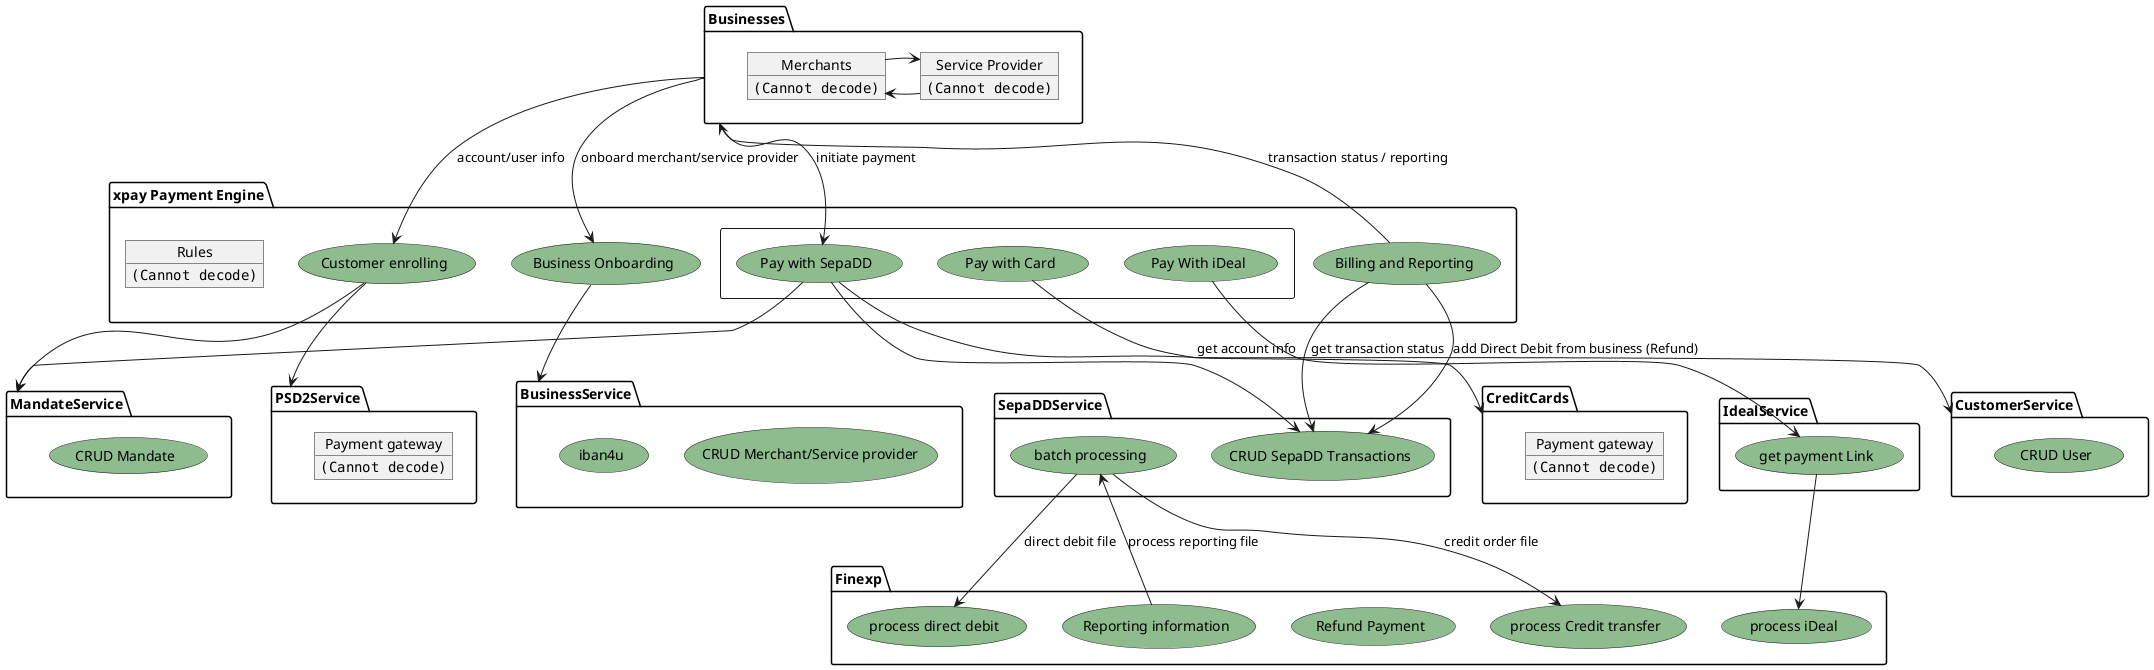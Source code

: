 @startuml
allow_mixing
top to bottom direction
skinparam usecase {
BackgroundColor DarkSeaGreen
BorderColor DarkSlateGray}
package Finexp{
usecase "process direct debit" as UC9
usecase "process Credit transfer" as UC10
usecase "Refund Payment"  as UC11
usecase "Reporting information" as UC12
usecase "process iDeal" as bankiDeal

}
package Businesses as customers  {
  object "Service Provider" as c

c : <img:mobyyou.gif>
object "Merchants" as merchant

merchant : <img:merchants.jpg>



}
package "xpay Payment Engine"{




rectangle  {
  usecase "Pay with Card" as cardprocessing
  usecase "Pay With iDeal" as iDeal
  usecase "Pay with SepaDD" as UC3
}
  usecase "Customer enrolling" as customerEnrolling
  usecase "Business Onboarding" as onboarding
  usecase "Billing and Reporting" as UC4a
  object "Rules" as rules
  rules : <img:rules.png>



}
package MandateService{
  usecase "CRUD Mandate" as addmandate

 }

package CustomerService{
  usecase "CRUD User"

}
package BusinessService{
  usecase "CRUD Merchant/Service provider" as addusermerchant
  usecase "iban4u"
}
package CreditCards
{

object "Payment gateway" as spell
spell : <img:spell.gif>

}

package PSD2Service
{
object "Payment gateway" as spell2
spell2 : <img:spell.gif>


}
package IdealService
{
usecase "get payment Link" as getLink
}

package SepaDDService{
  usecase "CRUD SepaDD Transactions" as UC5
  usecase "batch processing"  as UCbp
}





customerEnrolling-->MandateService
c -> merchant
merchant-> c

customers-->customerEnrolling : account/user info

customers -->UC3 : initiate payment
UC3-->CustomerService: get account info
UC3-->MandateService
UC4a-->UC5: get transaction status
UC3-->UC5
UCbp-->UC9: direct debit file
UCbp-->UC10: credit order file
UC12-->UCbp :process reporting file

UC4a-->UC5 : add Direct Debit from business (Refund)


onboarding--> BusinessService
UC4a-->customers:transaction status / reporting
customers-->onboarding: onboard merchant/service provider
customerEnrolling--> PSD2Service
cardprocessing--> CreditCards

iDeal-->getLink
getLink-->"bankiDeal"



@enduml